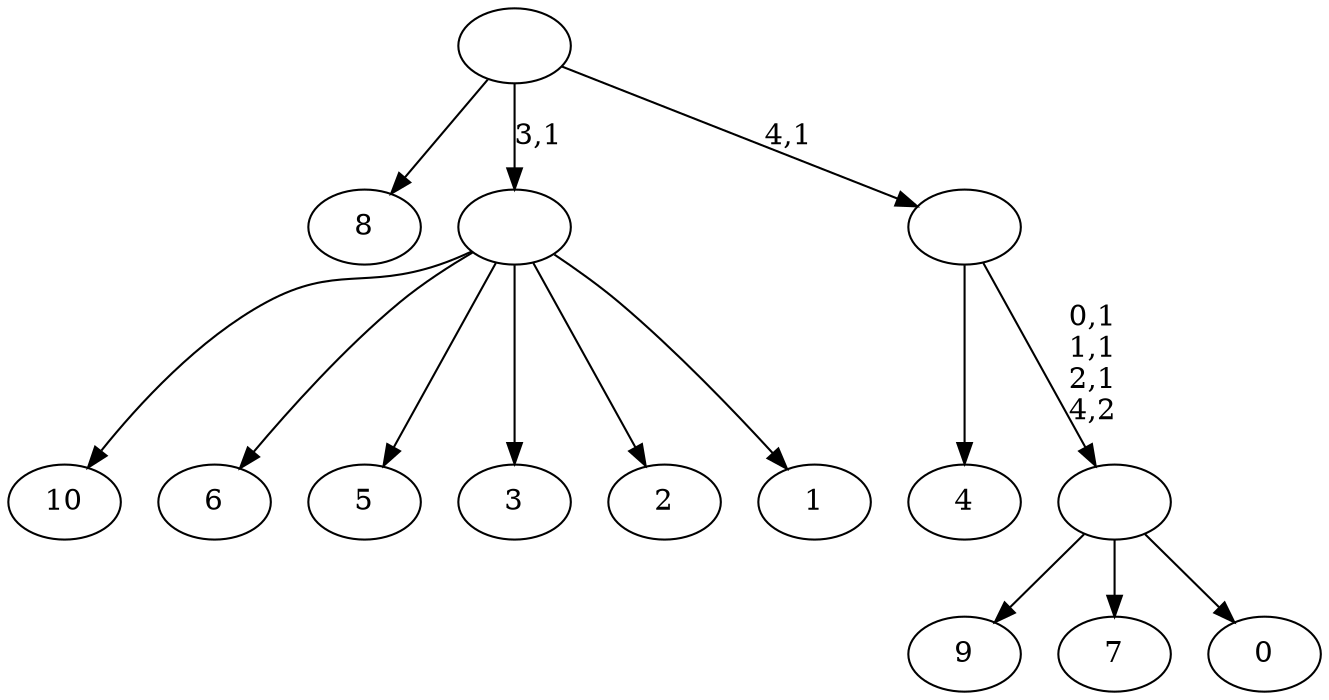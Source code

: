 digraph T {
	16 [label="10"]
	15 [label="9"]
	14 [label="8"]
	13 [label="7"]
	12 [label="6"]
	11 [label="5"]
	10 [label="4"]
	9 [label="3"]
	8 [label="2"]
	7 [label="1"]
	6 [label=""]
	5 [label="0"]
	4 [label=""]
	1 [label=""]
	0 [label=""]
	6 -> 16 [label=""]
	6 -> 12 [label=""]
	6 -> 11 [label=""]
	6 -> 9 [label=""]
	6 -> 8 [label=""]
	6 -> 7 [label=""]
	4 -> 15 [label=""]
	4 -> 13 [label=""]
	4 -> 5 [label=""]
	1 -> 4 [label="0,1\n1,1\n2,1\n4,2"]
	1 -> 10 [label=""]
	0 -> 14 [label=""]
	0 -> 6 [label="3,1"]
	0 -> 1 [label="4,1"]
}
